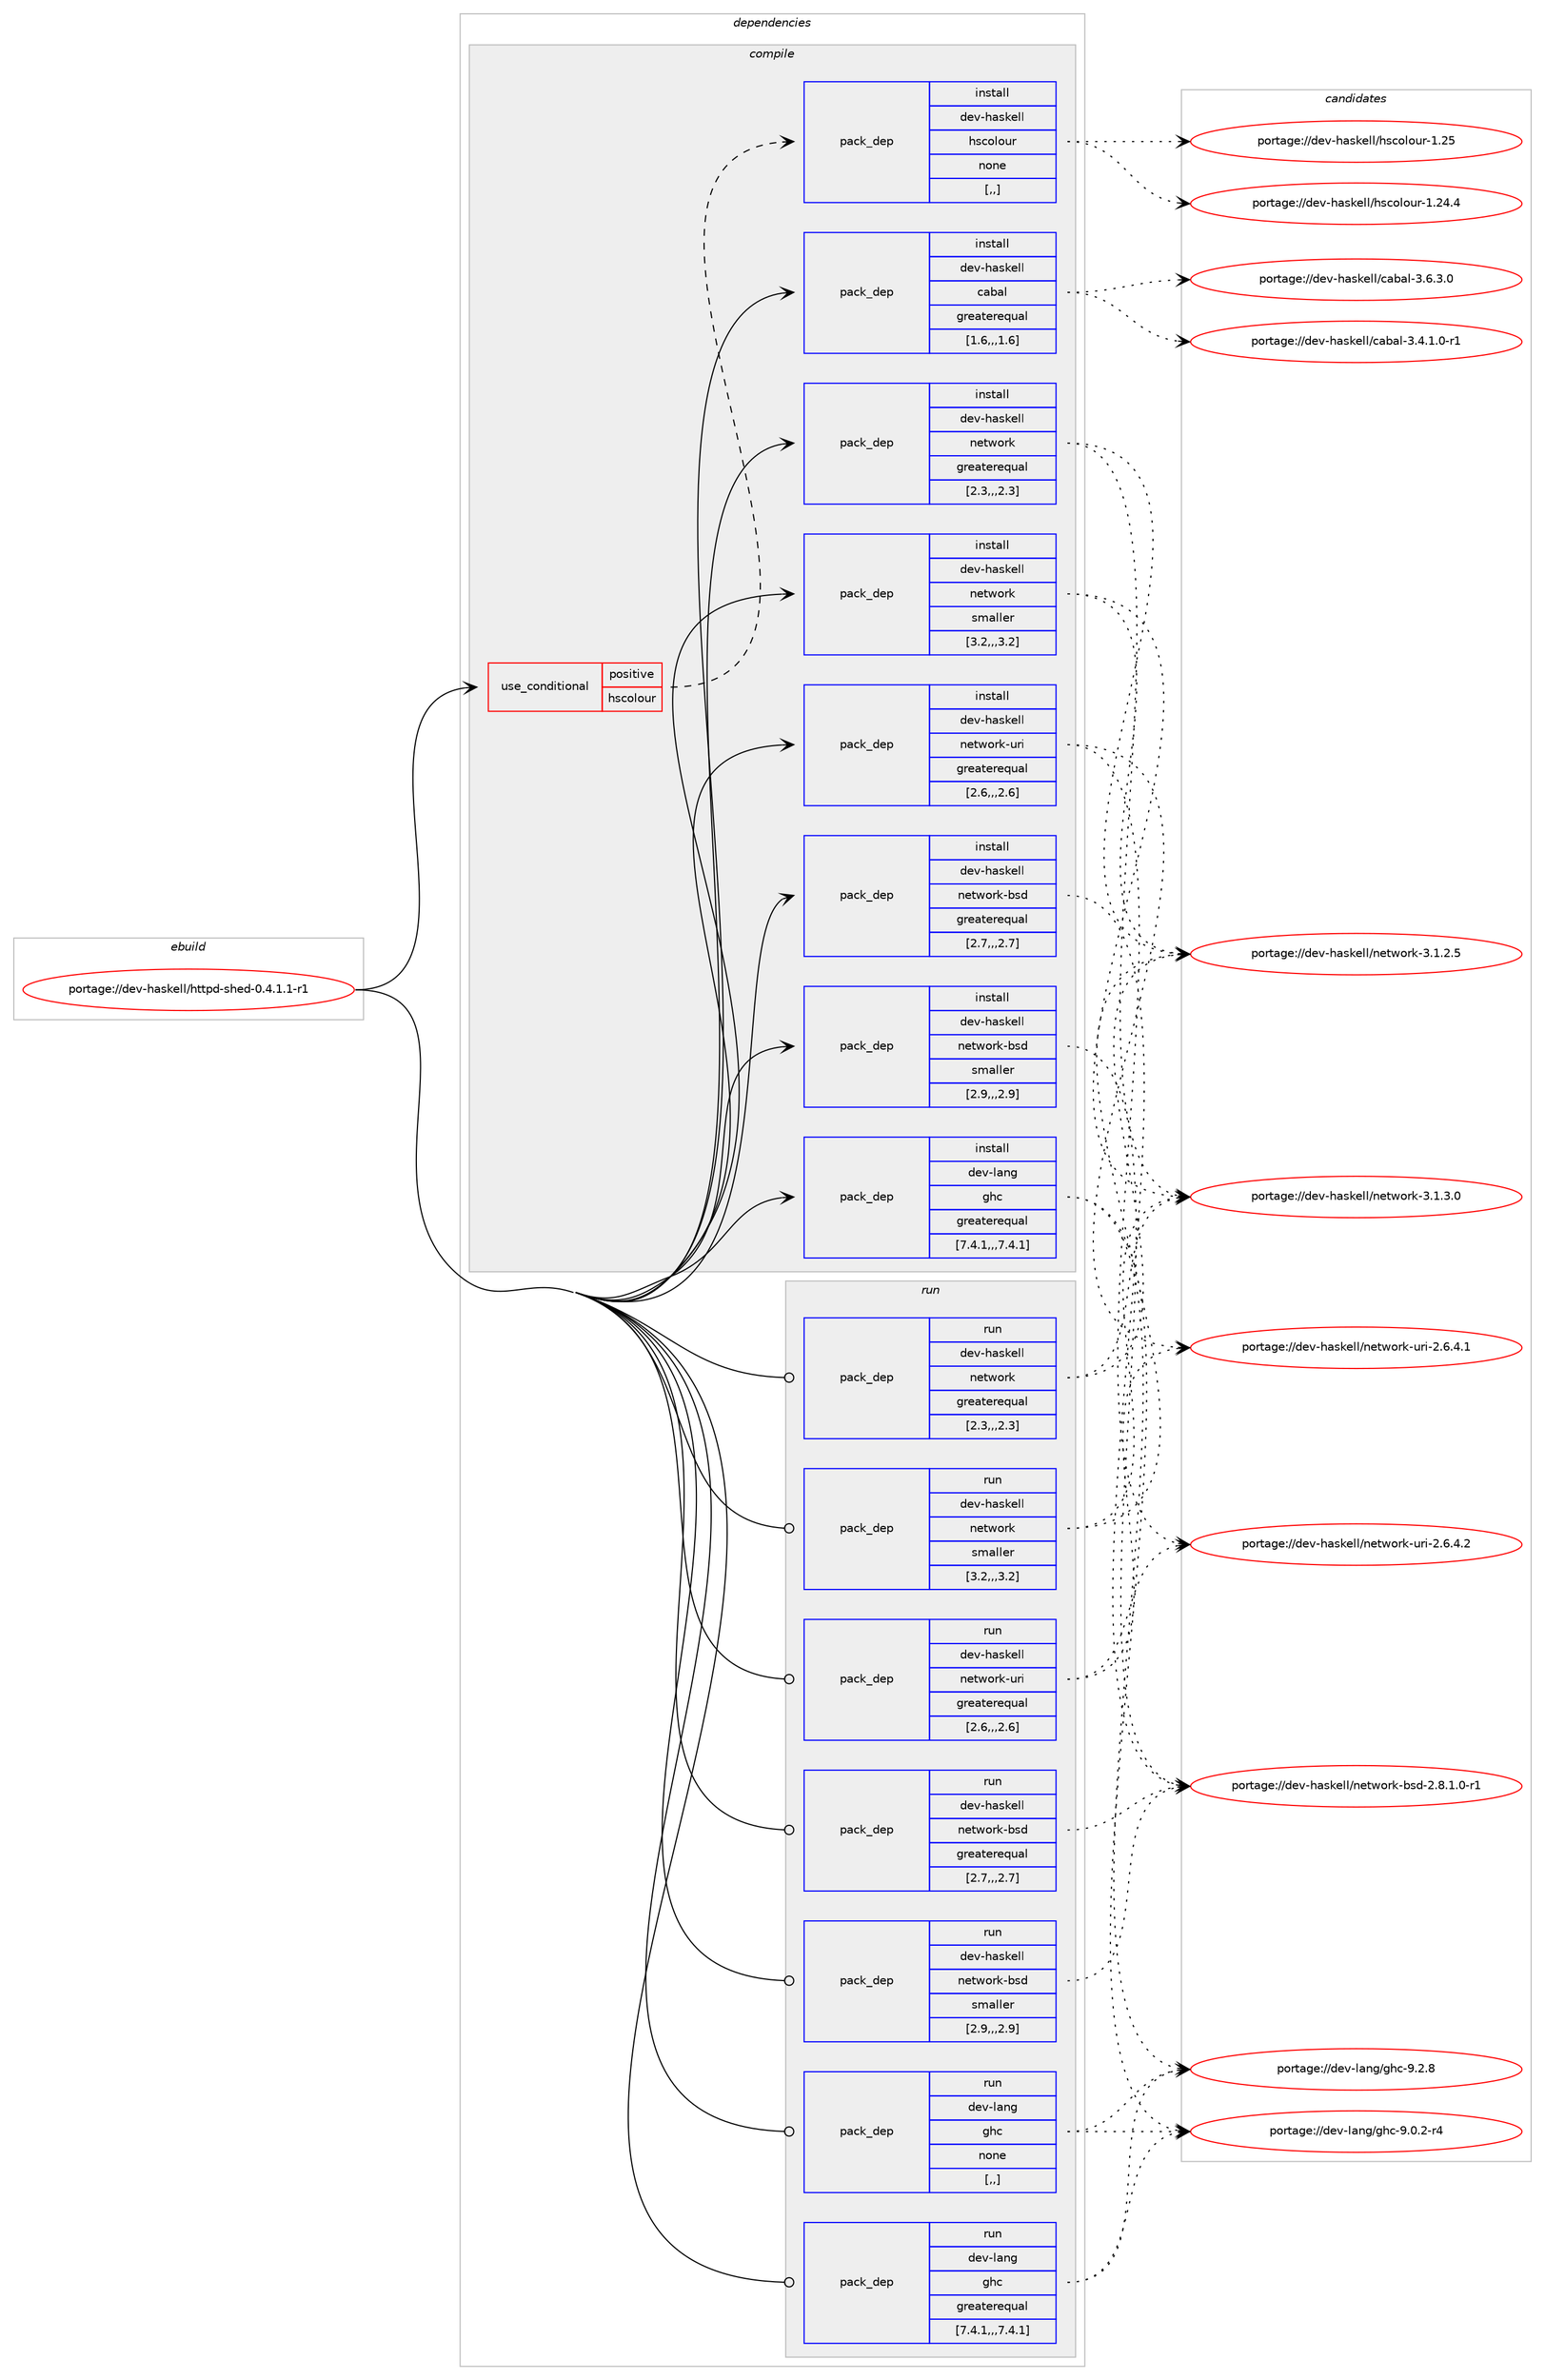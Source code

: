 digraph prolog {

# *************
# Graph options
# *************

newrank=true;
concentrate=true;
compound=true;
graph [rankdir=LR,fontname=Helvetica,fontsize=10,ranksep=1.5];#, ranksep=2.5, nodesep=0.2];
edge  [arrowhead=vee];
node  [fontname=Helvetica,fontsize=10];

# **********
# The ebuild
# **********

subgraph cluster_leftcol {
color=gray;
rank=same;
label=<<i>ebuild</i>>;
id [label="portage://dev-haskell/httpd-shed-0.4.1.1-r1", color=red, width=4, href="../dev-haskell/httpd-shed-0.4.1.1-r1.svg"];
}

# ****************
# The dependencies
# ****************

subgraph cluster_midcol {
color=gray;
label=<<i>dependencies</i>>;
subgraph cluster_compile {
fillcolor="#eeeeee";
style=filled;
label=<<i>compile</i>>;
subgraph cond20482 {
dependency82311 [label=<<TABLE BORDER="0" CELLBORDER="1" CELLSPACING="0" CELLPADDING="4"><TR><TD ROWSPAN="3" CELLPADDING="10">use_conditional</TD></TR><TR><TD>positive</TD></TR><TR><TD>hscolour</TD></TR></TABLE>>, shape=none, color=red];
subgraph pack60844 {
dependency82312 [label=<<TABLE BORDER="0" CELLBORDER="1" CELLSPACING="0" CELLPADDING="4" WIDTH="220"><TR><TD ROWSPAN="6" CELLPADDING="30">pack_dep</TD></TR><TR><TD WIDTH="110">install</TD></TR><TR><TD>dev-haskell</TD></TR><TR><TD>hscolour</TD></TR><TR><TD>none</TD></TR><TR><TD>[,,]</TD></TR></TABLE>>, shape=none, color=blue];
}
dependency82311:e -> dependency82312:w [weight=20,style="dashed",arrowhead="vee"];
}
id:e -> dependency82311:w [weight=20,style="solid",arrowhead="vee"];
subgraph pack60845 {
dependency82313 [label=<<TABLE BORDER="0" CELLBORDER="1" CELLSPACING="0" CELLPADDING="4" WIDTH="220"><TR><TD ROWSPAN="6" CELLPADDING="30">pack_dep</TD></TR><TR><TD WIDTH="110">install</TD></TR><TR><TD>dev-haskell</TD></TR><TR><TD>cabal</TD></TR><TR><TD>greaterequal</TD></TR><TR><TD>[1.6,,,1.6]</TD></TR></TABLE>>, shape=none, color=blue];
}
id:e -> dependency82313:w [weight=20,style="solid",arrowhead="vee"];
subgraph pack60846 {
dependency82314 [label=<<TABLE BORDER="0" CELLBORDER="1" CELLSPACING="0" CELLPADDING="4" WIDTH="220"><TR><TD ROWSPAN="6" CELLPADDING="30">pack_dep</TD></TR><TR><TD WIDTH="110">install</TD></TR><TR><TD>dev-haskell</TD></TR><TR><TD>network</TD></TR><TR><TD>greaterequal</TD></TR><TR><TD>[2.3,,,2.3]</TD></TR></TABLE>>, shape=none, color=blue];
}
id:e -> dependency82314:w [weight=20,style="solid",arrowhead="vee"];
subgraph pack60847 {
dependency82315 [label=<<TABLE BORDER="0" CELLBORDER="1" CELLSPACING="0" CELLPADDING="4" WIDTH="220"><TR><TD ROWSPAN="6" CELLPADDING="30">pack_dep</TD></TR><TR><TD WIDTH="110">install</TD></TR><TR><TD>dev-haskell</TD></TR><TR><TD>network</TD></TR><TR><TD>smaller</TD></TR><TR><TD>[3.2,,,3.2]</TD></TR></TABLE>>, shape=none, color=blue];
}
id:e -> dependency82315:w [weight=20,style="solid",arrowhead="vee"];
subgraph pack60848 {
dependency82316 [label=<<TABLE BORDER="0" CELLBORDER="1" CELLSPACING="0" CELLPADDING="4" WIDTH="220"><TR><TD ROWSPAN="6" CELLPADDING="30">pack_dep</TD></TR><TR><TD WIDTH="110">install</TD></TR><TR><TD>dev-haskell</TD></TR><TR><TD>network-bsd</TD></TR><TR><TD>greaterequal</TD></TR><TR><TD>[2.7,,,2.7]</TD></TR></TABLE>>, shape=none, color=blue];
}
id:e -> dependency82316:w [weight=20,style="solid",arrowhead="vee"];
subgraph pack60849 {
dependency82317 [label=<<TABLE BORDER="0" CELLBORDER="1" CELLSPACING="0" CELLPADDING="4" WIDTH="220"><TR><TD ROWSPAN="6" CELLPADDING="30">pack_dep</TD></TR><TR><TD WIDTH="110">install</TD></TR><TR><TD>dev-haskell</TD></TR><TR><TD>network-bsd</TD></TR><TR><TD>smaller</TD></TR><TR><TD>[2.9,,,2.9]</TD></TR></TABLE>>, shape=none, color=blue];
}
id:e -> dependency82317:w [weight=20,style="solid",arrowhead="vee"];
subgraph pack60850 {
dependency82318 [label=<<TABLE BORDER="0" CELLBORDER="1" CELLSPACING="0" CELLPADDING="4" WIDTH="220"><TR><TD ROWSPAN="6" CELLPADDING="30">pack_dep</TD></TR><TR><TD WIDTH="110">install</TD></TR><TR><TD>dev-haskell</TD></TR><TR><TD>network-uri</TD></TR><TR><TD>greaterequal</TD></TR><TR><TD>[2.6,,,2.6]</TD></TR></TABLE>>, shape=none, color=blue];
}
id:e -> dependency82318:w [weight=20,style="solid",arrowhead="vee"];
subgraph pack60851 {
dependency82319 [label=<<TABLE BORDER="0" CELLBORDER="1" CELLSPACING="0" CELLPADDING="4" WIDTH="220"><TR><TD ROWSPAN="6" CELLPADDING="30">pack_dep</TD></TR><TR><TD WIDTH="110">install</TD></TR><TR><TD>dev-lang</TD></TR><TR><TD>ghc</TD></TR><TR><TD>greaterequal</TD></TR><TR><TD>[7.4.1,,,7.4.1]</TD></TR></TABLE>>, shape=none, color=blue];
}
id:e -> dependency82319:w [weight=20,style="solid",arrowhead="vee"];
}
subgraph cluster_compileandrun {
fillcolor="#eeeeee";
style=filled;
label=<<i>compile and run</i>>;
}
subgraph cluster_run {
fillcolor="#eeeeee";
style=filled;
label=<<i>run</i>>;
subgraph pack60852 {
dependency82320 [label=<<TABLE BORDER="0" CELLBORDER="1" CELLSPACING="0" CELLPADDING="4" WIDTH="220"><TR><TD ROWSPAN="6" CELLPADDING="30">pack_dep</TD></TR><TR><TD WIDTH="110">run</TD></TR><TR><TD>dev-haskell</TD></TR><TR><TD>network</TD></TR><TR><TD>greaterequal</TD></TR><TR><TD>[2.3,,,2.3]</TD></TR></TABLE>>, shape=none, color=blue];
}
id:e -> dependency82320:w [weight=20,style="solid",arrowhead="odot"];
subgraph pack60853 {
dependency82321 [label=<<TABLE BORDER="0" CELLBORDER="1" CELLSPACING="0" CELLPADDING="4" WIDTH="220"><TR><TD ROWSPAN="6" CELLPADDING="30">pack_dep</TD></TR><TR><TD WIDTH="110">run</TD></TR><TR><TD>dev-haskell</TD></TR><TR><TD>network</TD></TR><TR><TD>smaller</TD></TR><TR><TD>[3.2,,,3.2]</TD></TR></TABLE>>, shape=none, color=blue];
}
id:e -> dependency82321:w [weight=20,style="solid",arrowhead="odot"];
subgraph pack60854 {
dependency82322 [label=<<TABLE BORDER="0" CELLBORDER="1" CELLSPACING="0" CELLPADDING="4" WIDTH="220"><TR><TD ROWSPAN="6" CELLPADDING="30">pack_dep</TD></TR><TR><TD WIDTH="110">run</TD></TR><TR><TD>dev-haskell</TD></TR><TR><TD>network-bsd</TD></TR><TR><TD>greaterequal</TD></TR><TR><TD>[2.7,,,2.7]</TD></TR></TABLE>>, shape=none, color=blue];
}
id:e -> dependency82322:w [weight=20,style="solid",arrowhead="odot"];
subgraph pack60855 {
dependency82323 [label=<<TABLE BORDER="0" CELLBORDER="1" CELLSPACING="0" CELLPADDING="4" WIDTH="220"><TR><TD ROWSPAN="6" CELLPADDING="30">pack_dep</TD></TR><TR><TD WIDTH="110">run</TD></TR><TR><TD>dev-haskell</TD></TR><TR><TD>network-bsd</TD></TR><TR><TD>smaller</TD></TR><TR><TD>[2.9,,,2.9]</TD></TR></TABLE>>, shape=none, color=blue];
}
id:e -> dependency82323:w [weight=20,style="solid",arrowhead="odot"];
subgraph pack60856 {
dependency82324 [label=<<TABLE BORDER="0" CELLBORDER="1" CELLSPACING="0" CELLPADDING="4" WIDTH="220"><TR><TD ROWSPAN="6" CELLPADDING="30">pack_dep</TD></TR><TR><TD WIDTH="110">run</TD></TR><TR><TD>dev-haskell</TD></TR><TR><TD>network-uri</TD></TR><TR><TD>greaterequal</TD></TR><TR><TD>[2.6,,,2.6]</TD></TR></TABLE>>, shape=none, color=blue];
}
id:e -> dependency82324:w [weight=20,style="solid",arrowhead="odot"];
subgraph pack60857 {
dependency82325 [label=<<TABLE BORDER="0" CELLBORDER="1" CELLSPACING="0" CELLPADDING="4" WIDTH="220"><TR><TD ROWSPAN="6" CELLPADDING="30">pack_dep</TD></TR><TR><TD WIDTH="110">run</TD></TR><TR><TD>dev-lang</TD></TR><TR><TD>ghc</TD></TR><TR><TD>greaterequal</TD></TR><TR><TD>[7.4.1,,,7.4.1]</TD></TR></TABLE>>, shape=none, color=blue];
}
id:e -> dependency82325:w [weight=20,style="solid",arrowhead="odot"];
subgraph pack60858 {
dependency82326 [label=<<TABLE BORDER="0" CELLBORDER="1" CELLSPACING="0" CELLPADDING="4" WIDTH="220"><TR><TD ROWSPAN="6" CELLPADDING="30">pack_dep</TD></TR><TR><TD WIDTH="110">run</TD></TR><TR><TD>dev-lang</TD></TR><TR><TD>ghc</TD></TR><TR><TD>none</TD></TR><TR><TD>[,,]</TD></TR></TABLE>>, shape=none, color=blue];
}
id:e -> dependency82326:w [weight=20,style="solid",arrowhead="odot"];
}
}

# **************
# The candidates
# **************

subgraph cluster_choices {
rank=same;
color=gray;
label=<<i>candidates</i>>;

subgraph choice60844 {
color=black;
nodesep=1;
choice100101118451049711510710110810847104115991111081111171144549465053 [label="portage://dev-haskell/hscolour-1.25", color=red, width=4,href="../dev-haskell/hscolour-1.25.svg"];
choice1001011184510497115107101108108471041159911110811111711445494650524652 [label="portage://dev-haskell/hscolour-1.24.4", color=red, width=4,href="../dev-haskell/hscolour-1.24.4.svg"];
dependency82312:e -> choice100101118451049711510710110810847104115991111081111171144549465053:w [style=dotted,weight="100"];
dependency82312:e -> choice1001011184510497115107101108108471041159911110811111711445494650524652:w [style=dotted,weight="100"];
}
subgraph choice60845 {
color=black;
nodesep=1;
choice100101118451049711510710110810847999798971084551465446514648 [label="portage://dev-haskell/cabal-3.6.3.0", color=red, width=4,href="../dev-haskell/cabal-3.6.3.0.svg"];
choice1001011184510497115107101108108479997989710845514652464946484511449 [label="portage://dev-haskell/cabal-3.4.1.0-r1", color=red, width=4,href="../dev-haskell/cabal-3.4.1.0-r1.svg"];
dependency82313:e -> choice100101118451049711510710110810847999798971084551465446514648:w [style=dotted,weight="100"];
dependency82313:e -> choice1001011184510497115107101108108479997989710845514652464946484511449:w [style=dotted,weight="100"];
}
subgraph choice60846 {
color=black;
nodesep=1;
choice1001011184510497115107101108108471101011161191111141074551464946514648 [label="portage://dev-haskell/network-3.1.3.0", color=red, width=4,href="../dev-haskell/network-3.1.3.0.svg"];
choice1001011184510497115107101108108471101011161191111141074551464946504653 [label="portage://dev-haskell/network-3.1.2.5", color=red, width=4,href="../dev-haskell/network-3.1.2.5.svg"];
dependency82314:e -> choice1001011184510497115107101108108471101011161191111141074551464946514648:w [style=dotted,weight="100"];
dependency82314:e -> choice1001011184510497115107101108108471101011161191111141074551464946504653:w [style=dotted,weight="100"];
}
subgraph choice60847 {
color=black;
nodesep=1;
choice1001011184510497115107101108108471101011161191111141074551464946514648 [label="portage://dev-haskell/network-3.1.3.0", color=red, width=4,href="../dev-haskell/network-3.1.3.0.svg"];
choice1001011184510497115107101108108471101011161191111141074551464946504653 [label="portage://dev-haskell/network-3.1.2.5", color=red, width=4,href="../dev-haskell/network-3.1.2.5.svg"];
dependency82315:e -> choice1001011184510497115107101108108471101011161191111141074551464946514648:w [style=dotted,weight="100"];
dependency82315:e -> choice1001011184510497115107101108108471101011161191111141074551464946504653:w [style=dotted,weight="100"];
}
subgraph choice60848 {
color=black;
nodesep=1;
choice100101118451049711510710110810847110101116119111114107459811510045504656464946484511449 [label="portage://dev-haskell/network-bsd-2.8.1.0-r1", color=red, width=4,href="../dev-haskell/network-bsd-2.8.1.0-r1.svg"];
dependency82316:e -> choice100101118451049711510710110810847110101116119111114107459811510045504656464946484511449:w [style=dotted,weight="100"];
}
subgraph choice60849 {
color=black;
nodesep=1;
choice100101118451049711510710110810847110101116119111114107459811510045504656464946484511449 [label="portage://dev-haskell/network-bsd-2.8.1.0-r1", color=red, width=4,href="../dev-haskell/network-bsd-2.8.1.0-r1.svg"];
dependency82317:e -> choice100101118451049711510710110810847110101116119111114107459811510045504656464946484511449:w [style=dotted,weight="100"];
}
subgraph choice60850 {
color=black;
nodesep=1;
choice100101118451049711510710110810847110101116119111114107451171141054550465446524650 [label="portage://dev-haskell/network-uri-2.6.4.2", color=red, width=4,href="../dev-haskell/network-uri-2.6.4.2.svg"];
choice100101118451049711510710110810847110101116119111114107451171141054550465446524649 [label="portage://dev-haskell/network-uri-2.6.4.1", color=red, width=4,href="../dev-haskell/network-uri-2.6.4.1.svg"];
dependency82318:e -> choice100101118451049711510710110810847110101116119111114107451171141054550465446524650:w [style=dotted,weight="100"];
dependency82318:e -> choice100101118451049711510710110810847110101116119111114107451171141054550465446524649:w [style=dotted,weight="100"];
}
subgraph choice60851 {
color=black;
nodesep=1;
choice10010111845108971101034710310499455746504656 [label="portage://dev-lang/ghc-9.2.8", color=red, width=4,href="../dev-lang/ghc-9.2.8.svg"];
choice100101118451089711010347103104994557464846504511452 [label="portage://dev-lang/ghc-9.0.2-r4", color=red, width=4,href="../dev-lang/ghc-9.0.2-r4.svg"];
dependency82319:e -> choice10010111845108971101034710310499455746504656:w [style=dotted,weight="100"];
dependency82319:e -> choice100101118451089711010347103104994557464846504511452:w [style=dotted,weight="100"];
}
subgraph choice60852 {
color=black;
nodesep=1;
choice1001011184510497115107101108108471101011161191111141074551464946514648 [label="portage://dev-haskell/network-3.1.3.0", color=red, width=4,href="../dev-haskell/network-3.1.3.0.svg"];
choice1001011184510497115107101108108471101011161191111141074551464946504653 [label="portage://dev-haskell/network-3.1.2.5", color=red, width=4,href="../dev-haskell/network-3.1.2.5.svg"];
dependency82320:e -> choice1001011184510497115107101108108471101011161191111141074551464946514648:w [style=dotted,weight="100"];
dependency82320:e -> choice1001011184510497115107101108108471101011161191111141074551464946504653:w [style=dotted,weight="100"];
}
subgraph choice60853 {
color=black;
nodesep=1;
choice1001011184510497115107101108108471101011161191111141074551464946514648 [label="portage://dev-haskell/network-3.1.3.0", color=red, width=4,href="../dev-haskell/network-3.1.3.0.svg"];
choice1001011184510497115107101108108471101011161191111141074551464946504653 [label="portage://dev-haskell/network-3.1.2.5", color=red, width=4,href="../dev-haskell/network-3.1.2.5.svg"];
dependency82321:e -> choice1001011184510497115107101108108471101011161191111141074551464946514648:w [style=dotted,weight="100"];
dependency82321:e -> choice1001011184510497115107101108108471101011161191111141074551464946504653:w [style=dotted,weight="100"];
}
subgraph choice60854 {
color=black;
nodesep=1;
choice100101118451049711510710110810847110101116119111114107459811510045504656464946484511449 [label="portage://dev-haskell/network-bsd-2.8.1.0-r1", color=red, width=4,href="../dev-haskell/network-bsd-2.8.1.0-r1.svg"];
dependency82322:e -> choice100101118451049711510710110810847110101116119111114107459811510045504656464946484511449:w [style=dotted,weight="100"];
}
subgraph choice60855 {
color=black;
nodesep=1;
choice100101118451049711510710110810847110101116119111114107459811510045504656464946484511449 [label="portage://dev-haskell/network-bsd-2.8.1.0-r1", color=red, width=4,href="../dev-haskell/network-bsd-2.8.1.0-r1.svg"];
dependency82323:e -> choice100101118451049711510710110810847110101116119111114107459811510045504656464946484511449:w [style=dotted,weight="100"];
}
subgraph choice60856 {
color=black;
nodesep=1;
choice100101118451049711510710110810847110101116119111114107451171141054550465446524650 [label="portage://dev-haskell/network-uri-2.6.4.2", color=red, width=4,href="../dev-haskell/network-uri-2.6.4.2.svg"];
choice100101118451049711510710110810847110101116119111114107451171141054550465446524649 [label="portage://dev-haskell/network-uri-2.6.4.1", color=red, width=4,href="../dev-haskell/network-uri-2.6.4.1.svg"];
dependency82324:e -> choice100101118451049711510710110810847110101116119111114107451171141054550465446524650:w [style=dotted,weight="100"];
dependency82324:e -> choice100101118451049711510710110810847110101116119111114107451171141054550465446524649:w [style=dotted,weight="100"];
}
subgraph choice60857 {
color=black;
nodesep=1;
choice10010111845108971101034710310499455746504656 [label="portage://dev-lang/ghc-9.2.8", color=red, width=4,href="../dev-lang/ghc-9.2.8.svg"];
choice100101118451089711010347103104994557464846504511452 [label="portage://dev-lang/ghc-9.0.2-r4", color=red, width=4,href="../dev-lang/ghc-9.0.2-r4.svg"];
dependency82325:e -> choice10010111845108971101034710310499455746504656:w [style=dotted,weight="100"];
dependency82325:e -> choice100101118451089711010347103104994557464846504511452:w [style=dotted,weight="100"];
}
subgraph choice60858 {
color=black;
nodesep=1;
choice10010111845108971101034710310499455746504656 [label="portage://dev-lang/ghc-9.2.8", color=red, width=4,href="../dev-lang/ghc-9.2.8.svg"];
choice100101118451089711010347103104994557464846504511452 [label="portage://dev-lang/ghc-9.0.2-r4", color=red, width=4,href="../dev-lang/ghc-9.0.2-r4.svg"];
dependency82326:e -> choice10010111845108971101034710310499455746504656:w [style=dotted,weight="100"];
dependency82326:e -> choice100101118451089711010347103104994557464846504511452:w [style=dotted,weight="100"];
}
}

}
